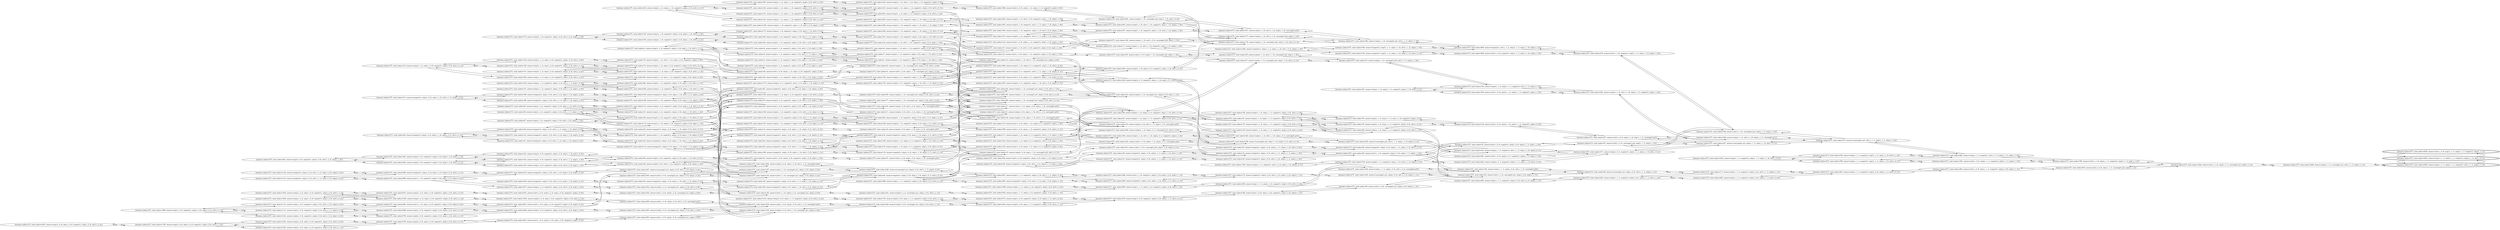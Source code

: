 digraph {
rankdir="LR"
s2502[label="(instance index=275, state index=2502, atoms={at(p3,c_0_0), at(p1,c_0_0), empty(t1), at(p2,c_0_0), at(t1,c_2_2)})"]
s1689[label="(instance index=275, state index=1689, atoms={at(p1,c_0_0), empty(t1), at(p2,c_0_0), at(p3,c_0_2), at(t1,c_2_1)})"]
s1783[label="(instance index=275, state index=1783, atoms={at(p3,c_0_0), at(p1,c_0_0), empty(t1), at(p2,c_0_0), at(t1,c_1_2)})"]
s1201[label="(instance index=275, state index=1201, atoms={at(p3,c_0_0), at(p1,c_0_0), empty(t1), at(p2,c_0_0), at(t1,c_0_2)})"]
s1444[label="(instance index=275, state index=1444, atoms={at(p3,c_2_2), at(p1,c_0_0), empty(t1), at(p2,c_0_0), at(t1,c_0_2)})"]
s1445[label="(instance index=275, state index=1445, atoms={at(p3,c_2_2), at(p1,c_0_0), empty(t1), at(p2,c_0_0), at(t1,c_1_1)})"]
s442[label="(instance index=275, state index=442, atoms={at(p3,c_0_0), empty(t1), at(p2,c_0_0), at(t1,c_2_2), at(p1,c_1_0)})"]
s1112[label="(instance index=275, state index=1112, atoms={at(p1,c_0_0), empty(t1), at(p2,c_0_0), at(t1,c_2_0), at(p3,c_0_2)})"]
s1202[label="(instance index=275, state index=1202, atoms={at(p3,c_0_0), at(p1,c_0_0), empty(t1), at(p2,c_0_0), at(t1,c_1_1)})"]
s1124[label="(instance index=275, state index=1124, atoms={empty(t1), at(p2,c_0_0), at(t1,c_2_2), at(p1,c_2_0), at(p3,c_0_2)})"]
s1222[label="(instance index=275, state index=1222, atoms={at(p3,c_0_0), empty(t1), at(p2,c_0_0), at(t1,c_2_2), at(p1,c_2_0)})"]
s1123[label="(instance index=275, state index=1123, atoms={empty(t1), at(p2,c_0_0), at(t1,c_1_1), at(p1,c_2_0), at(p3,c_0_2)})"]
s1111[label="(instance index=275, state index=1111, atoms={at(p1,c_0_0), empty(t1), at(p2,c_0_0), at(t1,c_1_1), at(p3,c_0_2)})"]
s913[label="(instance index=275, state index=913, atoms={at(p3,c_2_2), at(p1,c_0_0), empty(t1), at(p2,c_0_0), at(t1,c_0_1)})"]
s690[label="(instance index=275, state index=690, atoms={empty(t1), at(p2,c_0_0), at(p1,c_2_0), at(p3,c_0_2), at(t1,c_2_1)})"]
s745[label="(instance index=275, state index=745, atoms={at(p3,c_0_0), at(p1,c_0_0), empty(t1), at(p2,c_0_0), at(t1,c_0_1)})"]
s759[label="(instance index=275, state index=759, atoms={at(p3,c_0_0), empty(t1), at(p2,c_0_0), at(p1,c_2_0), at(t1,c_2_1)})"]
s1563[label="(instance index=275, state index=1563, atoms={at(p3,c_2_2), at(p1,c_0_0), empty(t1), at(p2,c_0_0), at(t1,c_1_2)})"]
s311[label="(instance index=275, state index=311, atoms={empty(t1), at(p2,c_0_0), at(p1,c_1_0), at(t1,c_1_2), at(p3,c_2_0)})"]
s262[label="(instance index=275, state index=262, atoms={at(p3,c_0_0), empty(t1), at(p2,c_0_0), at(p1,c_1_0), at(t1,c_2_1)})"]
s680[label="(instance index=275, state index=680, atoms={at(p1,c_0_0), empty(t1), at(p2,c_0_0), at(p3,c_0_2), at(t1,c_0_1)})"]
s681[label="(instance index=275, state index=681, atoms={at(t1,c_1_0), at(p1,c_0_0), empty(t1), at(p2,c_0_0), at(p3,c_0_2)})"]
s261[label="(instance index=275, state index=261, atoms={at(p3,c_0_0), empty(t1), at(p2,c_0_0), at(p1,c_1_0), at(t1,c_1_2)})"]
s689[label="(instance index=275, state index=689, atoms={at(t1,c_1_0), empty(t1), at(p2,c_0_0), at(p1,c_2_0), at(p3,c_0_2)})"]
s215[label="(instance index=275, state index=215, atoms={at(p3,c_1_2), at(p1,c_0_0), empty(t1), at(p2,c_0_0), at(t1,c_2_1)})"]
s89[label="(instance index=275, state index=89, atoms={empty(t1), at(p2,c_0_0), at(p1,c_1_0), at(p3,c_0_2), at(t1,c_2_1)})"]
s188[label="(instance index=275, state index=188, atoms={empty(t1), at(p2,c_0_0), at(t1,c_2_2), at(p1,c_1_0), at(p3,c_2_0)})"]
s66[label="(instance index=275, state index=66, atoms={at(p3,c_2_2), empty(t1), at(p2,c_0_0), at(t1,c_1_1), at(p1,c_1_0)})"]
s129[label="(instance index=275, state index=129, atoms={at(p3,c_1_2), at(p1,c_0_0), empty(t1), at(p2,c_0_0), at(t1,c_2_0)})"]
s557[label="(instance index=275, state index=557, atoms={at(p3,c_2_2), empty(t1), at(p2,c_0_0), at(t1,c_2_0), at(p1,c_2_0)})"]
s151[label="(instance index=275, state index=151, atoms={at(p3,c_1_2), empty(t1), at(p2,c_0_0), at(t1,c_2_2), at(p1,c_2_0)})"]
s178[label="(instance index=275, state index=178, atoms={at(p3,c_1_0), empty(t1), at(p2,c_0_0), at(t1,c_2_2), at(p1,c_1_0)})"]
s128[label="(instance index=275, state index=128, atoms={at(p3,c_1_2), at(p1,c_0_0), empty(t1), at(p2,c_0_0), at(t1,c_1_1)})"]
s150[label="(instance index=275, state index=150, atoms={at(p3,c_1_2), empty(t1), at(p2,c_0_0), at(t1,c_1_1), at(p1,c_2_0)})"]
s47[label="(instance index=275, state index=47, atoms={empty(t1), at(p2,c_0_0), at(t1,c_2_2), at(p1,c_1_0), at(p3,c_0_2)})"]
s46[label="(instance index=275, state index=46, atoms={empty(t1), at(p2,c_0_0), at(t1,c_1_1), at(p1,c_1_0), at(p3,c_0_2)})"]
s552[label="(instance index=275, state index=552, atoms={at(t1,c_0_0), at(p3,c_2_2), at(p1,c_0_0), empty(t1), at(p2,c_0_0)})"]
s1003[label="(instance index=275, state index=1003, atoms={at(p3,c_2_2), at(p1,c_0_0), empty(t1), at(p2,c_0_0), at(t1,c_2_2)})"]
s358[label="(instance index=275, state index=358, atoms={at(p3,c_1_2), at(p1,c_0_0), empty(t1), at(p2,c_0_0), at(t1,c_2_2)})"]
s65[label="(instance index=275, state index=65, atoms={at(p3,c_2_2), empty(t1), at(p2,c_0_0), at(p1,c_1_0), at(t1,c_0_2)})"]
s405[label="(instance index=275, state index=405, atoms={at(t1,c_0_0), at(p1,c_0_0), empty(t1), at(p2,c_0_0), at(p3,c_0_2)})"]
s410[label="(instance index=275, state index=410, atoms={empty(t1), at(p2,c_0_0), at(t1,c_2_0), at(p1,c_2_0), at(p3,c_0_2)})"]
s67[label="(instance index=275, state index=67, atoms={at(p3,c_2_2), empty(t1), at(p2,c_0_0), at(t1,c_2_0), at(p1,c_1_0)})"]
s127[label="(instance index=275, state index=127, atoms={at(p3,c_1_2), at(p1,c_0_0), empty(t1), at(p2,c_0_0), at(t1,c_0_2)})"]
s152[label="(instance index=275, state index=152, atoms={empty(t1), at(p2,c_0_0), at(t1,c_2_0), at(p1,c_1_0), at(p3,c_0_2)})"]
s160[label="(instance index=275, state index=160, atoms={empty(t1), at(p2,c_0_0), at(t1,c_2_2), at(p1,c_1_0), at(p3,c_0_1)})"]
s161[label="(instance index=275, state index=161, atoms={at(p3,c_0_0), empty(t1), at(p2,c_0_0), at(p1,c_1_0), at(t1,c_0_2)})"]
s162[label="(instance index=275, state index=162, atoms={at(p3,c_0_0), empty(t1), at(p2,c_0_0), at(t1,c_1_1), at(p1,c_1_0)})"]
s163[label="(instance index=275, state index=163, atoms={at(p3,c_0_0), empty(t1), at(p2,c_0_0), at(t1,c_2_0), at(p1,c_1_0)})"]
s186[label="(instance index=275, state index=186, atoms={empty(t1), at(p2,c_0_0), at(t1,c_1_1), at(p1,c_1_0), at(p3,c_2_0)})"]
s443[label="(instance index=275, state index=443, atoms={at(t1,c_0_0), at(p3,c_0_0), at(p1,c_0_0), empty(t1), at(p2,c_0_0)})"]
s448[label="(instance index=275, state index=448, atoms={at(p3,c_0_0), empty(t1), at(p2,c_0_0), at(t1,c_2_0), at(p1,c_2_0)})"]
s36[label="(instance index=275, state index=36, atoms={at(p3,c_2_2), empty(t1), at(p2,c_0_0), at(p1,c_1_0), at(t1,c_2_1)})"]
s245[label="(instance index=275, state index=245, atoms={at(t1,c_0_0), carrying(t1,p1), at(p2,c_0_0), at(p3,c_0_2)})"]
s113[label="(instance index=275, state index=113, atoms={at(p3,c_2_2), empty(t1), at(p2,c_0_0), at(p1,c_1_0), at(t1,c_0_1)})"]
s24[label="(instance index=275, state index=24, atoms={empty(t1), at(p2,c_0_0), at(p1,c_1_0), at(p3,c_0_2), at(t1,c_0_1)})"]
s233[label="(instance index=275, state index=233, atoms={at(p3,c_1_2), at(p1,c_1_2), empty(t1), at(p2,c_0_0), at(t1,c_2_1)})"]
s35[label="(instance index=275, state index=35, atoms={at(p3,c_2_2), empty(t1), at(p2,c_0_0), at(p1,c_1_0), at(t1,c_1_2)})"]
s265[label="(instance index=275, state index=265, atoms={at(p3,c_0_0), carrying(t1,p1), at(p2,c_0_0), at(t1,c_2_0)})"]
s322[label="(instance index=275, state index=322, atoms={at(p3,c_2_2), carrying(t1,p1), at(p2,c_0_0), at(t1,c_2_0)})"]
s263[label="(instance index=275, state index=263, atoms={at(t1,c_0_0), at(p3,c_0_0), carrying(t1,p1), at(p2,c_0_0)})"]
s320[label="(instance index=275, state index=320, atoms={at(t1,c_0_0), at(p3,c_2_2), carrying(t1,p1), at(p2,c_0_0)})"]
s2[label="(instance index=275, state index=2, atoms={at(p3,c_1_2), empty(t1), at(p2,c_0_0), at(p1,c_1_0), at(t1,c_2_1)})"]
s73[label="(instance index=275, state index=73, atoms={at(p3,c_1_2), at(p1,c_0_0), empty(t1), at(p2,c_0_0), at(t1,c_0_1)})"]
s74[label="(instance index=275, state index=74, atoms={at(p3,c_1_2), at(t1,c_1_0), at(p1,c_0_0), empty(t1), at(p2,c_0_0)})"]
s85[label="(instance index=275, state index=85, atoms={at(p3,c_1_2), at(t1,c_1_0), empty(t1), at(p2,c_0_0), at(p1,c_2_0)})"]
s86[label="(instance index=275, state index=86, atoms={at(p3,c_1_2), empty(t1), at(p2,c_0_0), at(p1,c_2_0), at(t1,c_2_1)})"]
s112[label="(instance index=275, state index=112, atoms={empty(t1), at(p2,c_0_0), at(p1,c_1_0), at(t1,c_1_2), at(p3,c_2_1)})"]
s87[label="(instance index=275, state index=87, atoms={at(t1,c_1_0), empty(t1), at(p2,c_0_0), at(p1,c_1_0), at(p3,c_0_2)})"]
s114[label="(instance index=275, state index=114, atoms={at(t1,c_1_0), at(p3,c_2_2), empty(t1), at(p2,c_0_0), at(p1,c_1_0)})"]
s25[label="(instance index=275, state index=25, atoms={empty(t1), at(p2,c_0_0), at(p1,c_1_0), at(t1,c_1_2), at(p3,c_0_2)})"]
s92[label="(instance index=275, state index=92, atoms={empty(t1), at(p2,c_0_0), at(p1,c_1_0), at(t1,c_1_2), at(p3,c_0_1)})"]
s94[label="(instance index=275, state index=94, atoms={at(p3,c_0_0), empty(t1), at(p2,c_0_0), at(p1,c_1_0), at(t1,c_0_1)})"]
s608[label="(instance index=275, state index=608, atoms={at(p1,c_0_0), at(p2,c_0_0), at(t1,c_2_2), carrying(t1,p3)})"]
s95[label="(instance index=275, state index=95, atoms={at(p3,c_0_0), at(t1,c_1_0), empty(t1), at(p2,c_0_0), at(p1,c_1_0)})"]
s103[label="(instance index=275, state index=103, atoms={at(p3,c_1_0), empty(t1), at(p2,c_0_0), at(p1,c_1_0), at(t1,c_1_2)})"]
s104[label="(instance index=275, state index=104, atoms={at(p3,c_1_0), empty(t1), at(p2,c_0_0), at(p1,c_1_0), at(t1,c_2_1)})"]
s108[label="(instance index=275, state index=108, atoms={at(t1,c_1_0), empty(t1), at(p2,c_0_0), at(p1,c_1_0), at(p3,c_2_0)})"]
s109[label="(instance index=275, state index=109, atoms={empty(t1), at(p2,c_0_0), at(p1,c_1_0), at(t1,c_2_1), at(p3,c_2_0)})"]
s214[label="(instance index=275, state index=214, atoms={at(p3,c_1_2), at(p1,c_0_0), empty(t1), at(p2,c_0_0), at(t1,c_1_2)})"]
s247[label="(instance index=275, state index=247, atoms={carrying(t1,p1), at(p2,c_0_0), at(t1,c_2_0), at(p3,c_0_2)})"]
s244[label="(instance index=275, state index=244, atoms={at(p3,c_1_2), empty(t1), at(p2,c_0_0), at(p1,c_2_0), at(t1,c_1_2)})"]
s1325[label="(instance index=275, state index=1325, atoms={at(p3,c_1_0), empty(t1), at(p1,c_1_0), at(t1,c_0_2), at(p2,c_1_0)})"]
s141[label="(instance index=275, state index=141, atoms={at(p3,c_1_2), at(p1,c_1_2), empty(t1), at(p2,c_0_0), at(t1,c_0_2)})"]
s14[label="(instance index=275, state index=14, atoms={empty(t1), at(p2,c_0_0), at(p1,c_1_0), at(p3,c_0_2), at(t1,c_0_2)})"]
s359[label="(instance index=275, state index=359, atoms={at(p1,c_0_0), at(p2,c_0_0), at(t1,c_1_2), carrying(t1,p3)})"]
s19[label="(instance index=275, state index=19, atoms={at(p3,c_2_2), empty(t1), at(p2,c_0_0), at(t1,c_2_2), at(p1,c_1_0)})"]
s64[label="(instance index=275, state index=64, atoms={empty(t1), at(p2,c_0_0), at(t1,c_2_2), at(p1,c_1_0), at(p3,c_2_1)})"]
s4[label="(instance index=275, state index=4, atoms={at(p3,c_1_2), empty(t1), at(p2,c_0_0), at(t1,c_1_1), at(p1,c_1_0)})"]
s6[label="(instance index=275, state index=6, atoms={at(p3,c_1_2), empty(t1), at(p2,c_0_0), at(t1,c_2_0), at(p1,c_1_0)})"]
s3[label="(instance index=275, state index=3, atoms={at(p3,c_1_2), empty(t1), at(p2,c_0_0), at(p1,c_1_0), at(t1,c_0_2)})"]
s39[label="(instance index=275, state index=39, atoms={at(t1,c_0_0), at(p3,c_1_2), at(p1,c_0_0), empty(t1), at(p2,c_0_0)})"]
s44[label="(instance index=275, state index=44, atoms={at(p3,c_1_2), empty(t1), at(p2,c_0_0), at(t1,c_2_0), at(p1,c_2_0)})"]
s62[label="(instance index=275, state index=62, atoms={empty(t1), at(p2,c_0_0), at(t1,c_1_1), at(p1,c_1_0), at(p3,c_2_1)})"]
s63[label="(instance index=275, state index=63, atoms={empty(t1), at(p2,c_0_0), at(t1,c_2_0), at(p1,c_1_0), at(p3,c_2_1)})"]
s45[label="(instance index=275, state index=45, atoms={at(t1,c_0_0), empty(t1), at(p2,c_0_0), at(p1,c_1_0), at(p3,c_0_2)})"]
s142[label="(instance index=275, state index=142, atoms={at(p3,c_1_2), at(p1,c_1_2), empty(t1), at(p2,c_0_0), at(t1,c_1_1)})"]
s143[label="(instance index=275, state index=143, atoms={at(p3,c_1_2), at(p1,c_1_2), empty(t1), at(p2,c_0_0), at(t1,c_2_2)})"]
s145[label="(instance index=275, state index=145, atoms={at(p3,c_1_2), at(p1,c_2_2), empty(t1), at(p2,c_0_0), at(t1,c_2_2)})"]
s1173[label="(instance index=275, state index=1173, atoms={at(p2,c_0_1), empty(t1), at(t1,c_2_2), at(p1,c_1_0), at(p3,c_0_1)})"]
s146[label="(instance index=275, state index=146, atoms={at(p3,c_1_2), empty(t1), at(p2,c_0_0), at(t1,c_1_1), at(p1,c_2_1)})"]
s147[label="(instance index=275, state index=147, atoms={at(p3,c_1_2), empty(t1), at(p2,c_0_0), at(t1,c_2_0), at(p1,c_2_1)})"]
s404[label="(instance index=275, state index=404, atoms={at(p2,c_0_0), at(p1,c_2_0), at(t1,c_1_2), carrying(t1,p3)})"]
s148[label="(instance index=275, state index=148, atoms={at(p3,c_1_2), empty(t1), at(p2,c_0_0), at(t1,c_2_2), at(p1,c_2_1)})"]
s49[label="(instance index=275, state index=49, atoms={empty(t1), at(p2,c_0_0), at(p1,c_1_0), at(t1,c_0_2), at(p3,c_0_1)})"]
s50[label="(instance index=275, state index=50, atoms={empty(t1), at(p2,c_0_0), at(t1,c_1_1), at(p1,c_1_0), at(p3,c_0_1)})"]
s51[label="(instance index=275, state index=51, atoms={at(t1,c_0_0), at(p3,c_0_0), empty(t1), at(p2,c_0_0), at(p1,c_1_0)})"]
s58[label="(instance index=275, state index=58, atoms={at(p3,c_1_0), empty(t1), at(p2,c_0_0), at(t1,c_1_1), at(p1,c_1_0)})"]
s59[label="(instance index=275, state index=59, atoms={at(p3,c_1_0), empty(t1), at(p2,c_0_0), at(t1,c_2_0), at(p1,c_1_0)})"]
s61[label="(instance index=275, state index=61, atoms={empty(t1), at(p2,c_0_0), at(t1,c_2_0), at(p1,c_1_0), at(p3,c_2_0)})"]
s0[label="(instance index=275, state index=0, atoms={at(p3,c_1_2), empty(t1), at(p2,c_0_0), at(t1,c_2_2), at(p1,c_1_0)})"]
s387[label="(instance index=275, state index=387, atoms={at(p3,c_1_2), at(p1,c_1_2), empty(t1), at(p2,c_0_0), at(t1,c_2_0)})"]
s175[label="(instance index=275, state index=175, atoms={at(p3,c_1_0), empty(t1), at(p2,c_0_0), at(p1,c_1_0), at(t1,c_0_2)})"]
s190[label="(instance index=275, state index=190, atoms={empty(t1), at(p2,c_0_0), at(p1,c_1_0), at(t1,c_0_2), at(p3,c_2_1)})"]
s1212[label="(instance index=275, state index=1212, atoms={at(p3,c_0_0), at(p1,c_1_1), empty(t1), at(p2,c_0_0), at(t1,c_2_2)})"]
s164[label="(instance index=275, state index=164, atoms={at(p3,c_0_0), at(t1,c_1_0), carrying(t1,p1), at(p2,c_0_0)})"]
s153[label="(instance index=275, state index=153, atoms={at(t1,c_1_0), carrying(t1,p1), at(p2,c_0_0), at(p3,c_0_2)})"]
s187[label="(instance index=275, state index=187, atoms={at(t1,c_1_0), carrying(t1,p1), at(p2,c_0_0), at(p3,c_2_0)})"]
s193[label="(instance index=275, state index=193, atoms={at(t1,c_1_0), at(p3,c_2_2), carrying(t1,p1), at(p2,c_0_0)})"]
s246[label="(instance index=275, state index=246, atoms={carrying(t1,p1), at(p2,c_0_0), at(t1,c_1_1), at(p3,c_0_2)})"]
s239[label="(instance index=275, state index=239, atoms={at(p3,c_1_2), empty(t1), at(p2,c_0_0), at(p1,c_2_1), at(t1,c_0_1)})"]
s753[label="(instance index=275, state index=753, atoms={at(p3,c_0_0), at(p1,c_1_1), empty(t1), at(p2,c_0_0), at(t1,c_1_2)})"]
s32[label="(instance index=275, state index=32, atoms={at(p3,c_1_0), at(t1,c_1_0), empty(t1), at(p2,c_0_0), at(p1,c_1_0)})"]
s33[label="(instance index=275, state index=33, atoms={at(p2,c_0_0), at(t1,c_2_0), at(p1,c_1_0), carrying(t1,p3)})"]
s82[label="(instance index=275, state index=82, atoms={at(p3,c_1_2), at(p1,c_1_2), empty(t1), at(p2,c_0_0), at(t1,c_1_2)})"]
s1[label="(instance index=275, state index=1, atoms={at(p3,c_1_2), empty(t1), at(p2,c_0_0), at(p1,c_1_0), at(t1,c_1_2)})"]
s34[label="(instance index=275, state index=34, atoms={empty(t1), at(p2,c_0_0), at(p1,c_1_0), at(p3,c_2_1), at(t1,c_2_1)})"]
s725[label="(instance index=275, state index=725, atoms={at(p2,c_0_1), empty(t1), at(p1,c_1_0), at(t1,c_1_2), at(p3,c_0_1)})"]
s726[label="(instance index=275, state index=726, atoms={at(p2,c_0_1), empty(t1), at(p1,c_1_0), at(t1,c_2_1), at(p3,c_0_1)})"]
s26[label="(instance index=275, state index=26, atoms={empty(t1), at(p2,c_0_0), at(p1,c_1_0), at(p3,c_0_1), at(t1,c_0_1)})"]
s23[label="(instance index=275, state index=23, atoms={at(p3,c_1_2), carrying(t1,p1), at(p2,c_0_0), at(t1,c_2_0)})"]
s8[label="(instance index=275, state index=8, atoms={at(p3,c_1_2), at(t1,c_1_0), empty(t1), at(p2,c_0_0), at(p1,c_1_0)})"]
s7[label="(instance index=275, state index=7, atoms={at(p3,c_1_2), empty(t1), at(p2,c_0_0), at(p1,c_1_0), at(t1,c_0_1)})"]
s264[label="(instance index=275, state index=264, atoms={at(p3,c_0_0), carrying(t1,p1), at(p2,c_0_0), at(t1,c_1_1)})"]
s196[label="(instance index=275, state index=196, atoms={at(p3,c_1_2), at(p2,c_0_1), empty(t1), at(p1,c_1_0), at(t1,c_2_1)})"]
s206[label="(instance index=275, state index=206, atoms={at(p3,c_1_2), empty(t1), at(p1,c_1_0), at(p2,c_1_0), at(t1,c_0_1)})"]
s21[label="(instance index=275, state index=21, atoms={at(t1,c_0_0), at(p3,c_1_2), carrying(t1,p1), at(p2,c_0_0)})"]
s76[label="(instance index=275, state index=76, atoms={at(p3,c_1_2), at(p1,c_0_1), empty(t1), at(p2,c_0_0), at(t1,c_0_1)})"]
s77[label="(instance index=275, state index=77, atoms={at(p3,c_1_2), carrying(t1,p1), at(p2,c_0_0), at(t1,c_0_2)})"]
s83[label="(instance index=275, state index=83, atoms={at(p3,c_1_2), carrying(t1,p1), at(p2,c_0_0), at(t1,c_2_2)})"]
s84[label="(instance index=275, state index=84, atoms={at(p3,c_1_2), empty(t1), at(p2,c_0_0), at(t1,c_2_1), at(p1,c_2_1)})"]
s9[label="(instance index=275, state index=9, atoms={at(p2,c_0_0), at(p1,c_1_0), at(t1,c_0_2), carrying(t1,p3)})"]
s27[label="(instance index=275, state index=27, atoms={at(t1,c_0_0), at(p2,c_0_0), at(p1,c_1_0), carrying(t1,p3)})"]
s11[label="(instance index=275, state index=11, atoms={at(p2,c_0_0), at(t1,c_2_2), at(p1,c_1_0), carrying(t1,p3)})"]
s231[label="(instance index=275, state index=231, atoms={at(p3,c_1_2), at(p1,c_1_2), empty(t1), at(p2,c_0_0), at(t1,c_0_1)})"]
s232[label="(instance index=275, state index=232, atoms={at(p3,c_1_2), at(t1,c_1_0), at(p1,c_1_2), empty(t1), at(p2,c_0_0)})"]
s101[label="(instance index=275, state index=101, atoms={at(p3,c_1_0), empty(t1), at(p2,c_0_0), at(p1,c_1_0), at(t1,c_0_1)})"]
s835[label="(instance index=275, state index=835, atoms={at(p3,c_1_0), empty(t1), at(p1,c_1_0), at(p2,c_1_0), at(t1,c_0_1)})"]
s321[label="(instance index=275, state index=321, atoms={at(p3,c_2_2), carrying(t1,p1), at(p2,c_0_0), at(t1,c_1_1)})"]
s836[label="(instance index=275, state index=836, atoms={at(p3,c_1_0), empty(t1), at(p1,c_1_0), at(t1,c_1_2), at(p2,c_1_0)})"]
s110[label="(instance index=275, state index=110, atoms={empty(t1), at(p2,c_0_0), at(p1,c_1_0), at(p3,c_2_1), at(t1,c_0_1)})"]
s686[label="(instance index=275, state index=686, atoms={at(p1,c_1_1), empty(t1), at(p2,c_0_0), at(p3,c_0_2), at(t1,c_2_1)})"]
s40[label="(instance index=275, state index=40, atoms={at(p3,c_1_2), carrying(t1,p1), at(p2,c_0_0), at(t1,c_0_1)})"]
s494[label="(instance index=275, state index=494, atoms={empty(t1), at(p2,c_0_0), at(t1,c_2_2), at(p1,c_2_0), at(p3,c_1_1)})"]
s473[label="(instance index=275, state index=473, atoms={at(p1,c_0_0), empty(t1), at(p2,c_0_0), at(p3,c_1_1), at(t1,c_0_2)})"]
s445[label="(instance index=275, state index=445, atoms={at(p3,c_0_0), at(p1,c_1_1), empty(t1), at(p2,c_0_0), at(t1,c_1_1)})"]
s323[label="(instance index=275, state index=323, atoms={at(p3,c_1_2), at(p2,c_0_1), empty(t1), at(t1,c_2_0), at(p1,c_1_0)})"]
s48[label="(instance index=275, state index=48, atoms={at(t1,c_0_0), empty(t1), at(p2,c_0_0), at(p1,c_1_0), at(p3,c_0_1)})"]
s429[label="(instance index=275, state index=429, atoms={at(t1,c_0_0), at(p2,c_0_1), empty(t1), at(p1,c_1_0), at(p3,c_0_1)})"]
s57[label="(instance index=275, state index=57, atoms={at(p3,c_1_0), at(t1,c_0_0), empty(t1), at(p2,c_0_0), at(p1,c_1_0)})"]
s56[label="(instance index=275, state index=56, atoms={empty(t1), at(p2,c_0_0), at(t1,c_2_2), at(p3,c_1_1), at(p1,c_1_0)})"]
s18[label="(instance index=275, state index=18, atoms={at(p2,c_0_0), at(p1,c_1_0), at(t1,c_2_1), carrying(t1,p3)})"]
s132[label="(instance index=275, state index=132, atoms={at(t1,c_0_0), at(p3,c_1_2), at(p1,c_0_1), empty(t1), at(p2,c_0_0)})"]
s386[label="(instance index=275, state index=386, atoms={at(t1,c_0_0), at(p3,c_1_2), at(p1,c_1_2), empty(t1), at(p2,c_0_0)})"]
s5[label="(instance index=275, state index=5, atoms={at(p2,c_0_0), at(p1,c_1_0), at(t1,c_1_2), carrying(t1,p3)})"]
s15[label="(instance index=275, state index=15, atoms={at(p2,c_0_0), at(p1,c_1_0), carrying(t1,p3), at(t1,c_0_1)})"]
s43[label="(instance index=275, state index=43, atoms={at(p3,c_1_2), carrying(t1,p1), at(p2,c_0_0), at(t1,c_2_1)})"]
s123[label="(instance index=275, state index=123, atoms={at(p3,c_1_2), empty(t1), at(t1,c_1_1), at(p1,c_1_0), at(p2,c_1_0)})"]
s503[label="(instance index=275, state index=503, atoms={at(p3,c_1_0), empty(t1), at(t1,c_1_1), at(p1,c_1_0), at(p2,c_1_0)})"]
s122[label="(instance index=275, state index=122, atoms={at(t1,c_0_0), at(p3,c_1_2), empty(t1), at(p1,c_1_0), at(p2,c_1_0)})"]
s117[label="(instance index=275, state index=117, atoms={at(p3,c_1_2), at(p2,c_0_1), empty(t1), at(t1,c_1_1), at(p1,c_1_0)})"]
s496[label="(instance index=275, state index=496, atoms={at(p3,c_1_0), at(p2,c_0_1), empty(t1), at(p1,c_1_0), at(t1,c_0_2)})"]
s115[label="(instance index=275, state index=115, atoms={at(t1,c_0_0), at(p3,c_1_2), at(p2,c_0_1), empty(t1), at(p1,c_1_0)})"]
s345[label="(instance index=275, state index=345, atoms={at(p3,c_1_2), empty(t1), at(p1,c_1_0), at(t1,c_0_2), at(p2,c_1_0)})"]
s1064[label="(instance index=275, state index=1064, atoms={at(p1,c_1_1), at(p3,c_2_2), empty(t1), at(p2,c_0_0), at(t1,c_0_2)})"]
s12[label="(instance index=275, state index=12, atoms={at(t1,c_0_0), at(p3,c_1_2), empty(t1), at(p2,c_0_0), at(p1,c_1_0)})"]
s431[label="(instance index=275, state index=431, atoms={at(p2,c_0_1), empty(t1), at(t1,c_1_1), at(p1,c_1_0), at(p3,c_0_1)})"]
s430[label="(instance index=275, state index=430, atoms={at(p2,c_0_1), empty(t1), at(p1,c_1_0), at(t1,c_0_2), at(p3,c_0_1)})"]
s17[label="(instance index=275, state index=17, atoms={at(t1,c_1_0), at(p2,c_0_0), at(p1,c_1_0), carrying(t1,p3)})"]
s398[label="(instance index=275, state index=398, atoms={at(t1,c_0_0), at(p3,c_1_2), empty(t1), at(p2,c_0_0), at(p1,c_2_1)})"]
s502[label="(instance index=275, state index=502, atoms={at(p3,c_1_0), at(t1,c_0_0), empty(t1), at(p1,c_1_0), at(p2,c_1_0)})"]
s42[label="(instance index=275, state index=42, atoms={at(p3,c_1_2), carrying(t1,p1), at(p2,c_0_0), at(t1,c_1_2)})"]
s554[label="(instance index=275, state index=554, atoms={at(p1,c_1_1), at(p3,c_2_2), empty(t1), at(p2,c_0_0), at(t1,c_1_1)})"]
s13[label="(instance index=275, state index=13, atoms={at(p3,c_1_2), at(t1,c_1_0), carrying(t1,p1), at(p2,c_0_0)})"]
s407[label="(instance index=275, state index=407, atoms={at(p1,c_1_1), empty(t1), at(p2,c_0_0), at(t1,c_1_1), at(p3,c_0_2)})"]
s289[label="(instance index=275, state index=289, atoms={empty(t1), at(p2,c_0_0), at(p1,c_2_0), at(p3,c_1_1), at(t1,c_2_1)})"]
s288[label="(instance index=275, state index=288, atoms={at(t1,c_1_0), empty(t1), at(p2,c_0_0), at(p1,c_2_0), at(p3,c_1_1)})"]
s31[label="(instance index=275, state index=31, atoms={empty(t1), at(p2,c_0_0), at(p3,c_1_1), at(p1,c_1_0), at(t1,c_2_1)})"]
s256[label="(instance index=275, state index=256, atoms={at(p2,c_0_1), empty(t1), at(p1,c_1_0), at(p3,c_0_1), at(t1,c_0_1)})"]
s222[label="(instance index=275, state index=222, atoms={at(t1,c_0_0), at(p3,c_1_2), at(p1,c_0_1), carrying(t1,p2)})"]
s194[label="(instance index=275, state index=194, atoms={at(p3,c_1_2), at(t1,c_1_0), at(p2,c_0_1), empty(t1), at(p1,c_1_0)})"]
s293[label="(instance index=275, state index=293, atoms={at(p3,c_1_0), at(t1,c_1_0), empty(t1), at(p1,c_1_0), at(p2,c_1_0)})"]
s290[label="(instance index=275, state index=290, atoms={at(p3,c_1_0), at(p2,c_0_1), empty(t1), at(p1,c_1_0), at(t1,c_0_1)})"]
s30[label="(instance index=275, state index=30, atoms={empty(t1), at(p2,c_0_0), at(p3,c_1_1), at(p1,c_1_0), at(t1,c_1_2)})"]
s276[label="(instance index=275, state index=276, atoms={at(p1,c_0_0), empty(t1), at(p2,c_0_0), at(p3,c_1_1), at(t1,c_0_1)})"]
s22[label="(instance index=275, state index=22, atoms={at(p3,c_1_2), carrying(t1,p1), at(p2,c_0_0), at(t1,c_1_1)})"]
s71[label="(instance index=275, state index=71, atoms={at(p3,c_1_2), at(t1,c_1_0), empty(t1), at(p1,c_1_0), at(p2,c_1_0)})"]
s20[label="(instance index=275, state index=20, atoms={at(t1,c_0_0), at(p3,c_1_2), carrying(t1,p2), at(p1,c_1_0)})"]
s81[label="(instance index=275, state index=81, atoms={at(p3,c_1_2), at(p1,c_1_1), empty(t1), at(p2,c_0_0), at(t1,c_2_1)})"]
s102[label="(instance index=275, state index=102, atoms={at(p3,c_1_0), at(t1,c_0_0), carrying(t1,p2), at(p1,c_1_0)})"]
s68[label="(instance index=275, state index=68, atoms={at(p3,c_1_2), at(p2,c_0_1), empty(t1), at(p1,c_1_0), at(t1,c_0_1)})"]
s291[label="(instance index=275, state index=291, atoms={at(p3,c_1_0), carrying(t1,p2), at(p1,c_1_0), at(t1,c_0_2)})"]
s560[label="(instance index=275, state index=560, atoms={at(p3,c_1_2), at(p2,c_0_1), carrying(t1,p1), at(t1,c_2_0)})"]
s207[label="(instance index=275, state index=207, atoms={at(p3,c_1_2), empty(t1), at(p1,c_1_0), at(t1,c_1_2), at(p2,c_1_0)})"]
s10[label="(instance index=275, state index=10, atoms={at(p2,c_0_0), at(t1,c_1_1), at(p1,c_1_0), carrying(t1,p3)})"]
s91[label="(instance index=275, state index=91, atoms={at(t1,c_0_0), carrying(t1,p2), at(p1,c_1_0), at(p3,c_0_1)})"]
s649[label="(instance index=275, state index=649, atoms={at(p1,c_1_1), at(p3,c_2_2), empty(t1), at(p2,c_0_0), at(t1,c_1_2)})"]
s139[label="(instance index=275, state index=139, atoms={at(p3,c_1_2), at(p1,c_1_1), empty(t1), at(p2,c_0_0), at(t1,c_2_2)})"]
s174[label="(instance index=275, state index=174, atoms={empty(t1), at(p2,c_0_0), at(t1,c_2_0), at(p1,c_2_0), at(p3,c_1_1)})"]
s177[label="(instance index=275, state index=177, atoms={at(p3,c_1_0), at(t1,c_1_0), carrying(t1,p2), at(p1,c_1_0)})"]
s176[label="(instance index=275, state index=176, atoms={at(p3,c_1_0), carrying(t1,p2), at(p1,c_1_0), at(t1,c_0_1)})"]
s347[label="(instance index=275, state index=347, atoms={at(p1,c_1_0), at(t1,c_1_2), at(p2,c_1_0), carrying(t1,p3)})"]
s53[label="(instance index=275, state index=53, atoms={empty(t1), at(p2,c_0_0), at(p3,c_1_1), at(p1,c_1_0), at(t1,c_0_2)})"]
s16[label="(instance index=275, state index=16, atoms={empty(t1), at(p2,c_0_0), at(t1,c_1_1), at(p3,c_1_1), at(p1,c_1_0)})"]
s169[label="(instance index=275, state index=169, atoms={at(t1,c_0_0), at(p1,c_0_0), empty(t1), at(p2,c_0_0), at(p3,c_1_1)})"]
s54[label="(instance index=275, state index=54, atoms={empty(t1), at(p2,c_0_0), at(t1,c_2_0), at(p3,c_1_1), at(p1,c_1_0)})"]
s385[label="(instance index=275, state index=385, atoms={at(p1,c_1_1), at(p3,c_2_2), empty(t1), at(p2,c_0_0), at(t1,c_2_2)})"]
s324[label="(instance index=275, state index=324, atoms={at(p3,c_1_2), at(t1,c_1_0), at(p2,c_0_1), carrying(t1,p1)})"]
s37[label="(instance index=275, state index=37, atoms={at(p3,c_1_2), carrying(t1,p2), at(p1,c_1_0), at(t1,c_0_1)})"]
s41[label="(instance index=275, state index=41, atoms={at(p3,c_1_2), at(p1,c_1_1), empty(t1), at(p2,c_0_0), at(t1,c_1_1)})"]
s38[label="(instance index=275, state index=38, atoms={at(p3,c_1_2), at(t1,c_1_0), carrying(t1,p2), at(p1,c_1_0)})"]
s137[label="(instance index=275, state index=137, atoms={at(p3,c_1_2), at(p1,c_1_1), empty(t1), at(p2,c_0_0), at(t1,c_0_2)})"]
s138[label="(instance index=275, state index=138, atoms={at(p3,c_1_2), at(p1,c_1_1), empty(t1), at(p2,c_0_0), at(t1,c_2_0)})"]
s158[label="(instance index=275, state index=158, atoms={carrying(t1,p2), at(p1,c_1_0), at(p3,c_0_1), at(t1,c_0_1)})"]
s1269[label="(instance index=275, state index=1269, atoms={empty(t1), at(p3,c_1_1), at(p1,c_1_0), at(t1,c_0_2), at(p2,c_1_0)})"]
s1185[label="(instance index=275, state index=1185, atoms={at(p2,c_1_1), empty(t1), at(t1,c_2_2), at(p1,c_1_0), at(p3,c_0_1)})"]
s793[label="(instance index=275, state index=793, atoms={empty(t1), at(p3,c_1_1), at(p1,c_1_0), at(p2,c_1_0), at(t1,c_0_1)})"]
s230[label="(instance index=275, state index=230, atoms={at(p1,c_1_1), at(p2,c_0_0), at(t1,c_2_2), carrying(t1,p3)})"]
s258[label="(instance index=275, state index=258, atoms={carrying(t1,p2), at(t1,c_1_1), at(p1,c_1_0), at(p3,c_0_1)})"]
s70[label="(instance index=275, state index=70, atoms={at(p3,c_1_2), carrying(t1,p2), at(t1,c_1_1), at(p1,c_1_0)})"]
s79[label="(instance index=275, state index=79, atoms={at(p3,c_1_2), at(p1,c_1_1), at(t1,c_1_0), empty(t1), at(p2,c_0_0)})"]
s100[label="(instance index=275, state index=100, atoms={carrying(t1,p1), at(p2,c_0_0), at(t1,c_2_0), at(p3,c_1_1)})"]
s292[label="(instance index=275, state index=292, atoms={at(p3,c_1_0), carrying(t1,p2), at(t1,c_1_1), at(p1,c_1_0)})"]
s80[label="(instance index=275, state index=80, atoms={at(p3,c_1_2), at(p1,c_1_1), empty(t1), at(p2,c_0_0), at(t1,c_1_2)})"]
s201[label="(instance index=275, state index=201, atoms={at(p3,c_1_2), at(p2,c_1_1), empty(t1), at(p1,c_1_0), at(t1,c_0_1)})"]
s78[label="(instance index=275, state index=78, atoms={at(p3,c_1_2), at(p1,c_1_1), empty(t1), at(p2,c_0_0), at(t1,c_0_1)})"]
s28[label="(instance index=275, state index=28, atoms={empty(t1), at(p2,c_0_0), at(p3,c_1_1), at(p1,c_1_0), at(t1,c_0_1)})"]
s29[label="(instance index=275, state index=29, atoms={at(t1,c_1_0), empty(t1), at(p2,c_0_0), at(p3,c_1_1), at(p1,c_1_0)})"]
s794[label="(instance index=275, state index=794, atoms={empty(t1), at(p3,c_1_1), at(p1,c_1_0), at(t1,c_1_2), at(p2,c_1_0)})"]
s98[label="(instance index=275, state index=98, atoms={at(t1,c_0_0), carrying(t1,p1), at(p2,c_0_0), at(p3,c_1_1)})"]
s734[label="(instance index=275, state index=734, atoms={at(p2,c_1_1), empty(t1), at(p1,c_1_0), at(t1,c_1_2), at(p3,c_0_1)})"]
s120[label="(instance index=275, state index=120, atoms={at(p3,c_1_2), at(p2,c_1_1), empty(t1), at(t1,c_1_1), at(p1,c_1_0)})"]
s435[label="(instance index=275, state index=435, atoms={at(p2,c_1_1), empty(t1), at(t1,c_1_1), at(p1,c_1_0), at(p3,c_0_1)})"]
s140[label="(instance index=275, state index=140, atoms={at(p1,c_1_1), at(p2,c_0_0), at(t1,c_1_2), carrying(t1,p3)})"]
s336[label="(instance index=275, state index=336, atoms={at(t1,c_0_0), at(p3,c_1_2), at(p2,c_1_1), empty(t1), at(p1,c_1_0)})"]
s136[label="(instance index=275, state index=136, atoms={at(t1,c_0_0), at(p3,c_1_2), at(p1,c_1_1), empty(t1), at(p2,c_0_0)})"]
s52[label="(instance index=275, state index=52, atoms={at(t1,c_0_0), empty(t1), at(p2,c_0_0), at(p3,c_1_1), at(p1,c_1_0)})"]
s468[label="(instance index=275, state index=468, atoms={at(t1,c_0_0), empty(t1), at(p3,c_1_1), at(p1,c_1_0), at(p2,c_1_0)})"]
s55[label="(instance index=275, state index=55, atoms={at(t1,c_1_0), carrying(t1,p1), at(p2,c_0_0), at(p3,c_1_1)})"]
s469[label="(instance index=275, state index=469, atoms={empty(t1), at(t1,c_1_1), at(p3,c_1_1), at(p1,c_1_0), at(p2,c_1_0)})"]
s461[label="(instance index=275, state index=461, atoms={at(t1,c_0_0), at(p2,c_0_1), empty(t1), at(p3,c_1_1), at(p1,c_1_0)})"]
s485[label="(instance index=275, state index=485, atoms={at(p1,c_1_1), empty(t1), at(p2,c_0_0), at(t1,c_2_2), at(p3,c_1_1)})"]
s462[label="(instance index=275, state index=462, atoms={at(p2,c_0_1), empty(t1), at(p3,c_1_1), at(p1,c_1_0), at(t1,c_0_2)})"]
s274[label="(instance index=275, state index=274, atoms={at(t1,c_1_0), empty(t1), at(p3,c_1_1), at(p1,c_1_0), at(p2,c_1_0)})"]
s97[label="(instance index=275, state index=97, atoms={at(t1,c_0_0), carrying(t1,p2), at(p3,c_1_1), at(p1,c_1_0)})"]
s271[label="(instance index=275, state index=271, atoms={at(p2,c_0_1), empty(t1), at(p3,c_1_1), at(p1,c_1_0), at(t1,c_0_1)})"]
s202[label="(instance index=275, state index=202, atoms={at(p3,c_1_2), at(t1,c_1_0), at(p2,c_1_1), empty(t1), at(p1,c_1_0)})"]
s227[label="(instance index=275, state index=227, atoms={at(t1,c_0_0), at(p3,c_1_2), at(p1,c_1_1), carrying(t1,p2)})"]
s283[label="(instance index=275, state index=283, atoms={at(p1,c_1_1), empty(t1), at(p2,c_0_0), at(p3,c_1_1), at(t1,c_1_2)})"]
s99[label="(instance index=275, state index=99, atoms={carrying(t1,p1), at(p2,c_0_0), at(t1,c_1_1), at(p3,c_1_1)})"]
s171[label="(instance index=275, state index=171, atoms={at(p1,c_1_1), empty(t1), at(p2,c_0_0), at(t1,c_1_1), at(p3,c_1_1)})"]
s167[label="(instance index=275, state index=167, atoms={carrying(t1,p2), at(p3,c_1_1), at(p1,c_1_0), at(t1,c_0_1)})"]
s1262[label="(instance index=275, state index=1262, atoms={at(p2,c_1_1), empty(t1), at(p3,c_1_1), at(p1,c_1_0), at(t1,c_0_2)})"]
s339[label="(instance index=275, state index=339, atoms={at(p3,c_1_2), at(t1,c_1_0), at(p2,c_1_1), carrying(t1,p1)})"]
s483[label="(instance index=275, state index=483, atoms={at(p1,c_1_1), empty(t1), at(p2,c_0_0), at(p3,c_1_1), at(t1,c_0_2)})"]
s168[label="(instance index=275, state index=168, atoms={at(t1,c_1_0), carrying(t1,p2), at(p3,c_1_1), at(p1,c_1_0)})"]
s790[label="(instance index=275, state index=790, atoms={at(p2,c_1_1), empty(t1), at(p3,c_1_1), at(p1,c_1_0), at(t1,c_1_2)})"]
s273[label="(instance index=275, state index=273, atoms={carrying(t1,p2), at(t1,c_1_1), at(p3,c_1_1), at(p1,c_1_0)})"]
s281[label="(instance index=275, state index=281, atoms={at(p1,c_1_1), empty(t1), at(p2,c_0_0), at(p3,c_1_1), at(t1,c_0_1)})"]
s788[label="(instance index=275, state index=788, atoms={at(p2,c_1_1), empty(t1), at(p3,c_1_1), at(p1,c_1_0), at(t1,c_0_1)})"]
s466[label="(instance index=275, state index=466, atoms={at(p2,c_1_1), empty(t1), at(t1,c_1_1), at(p3,c_1_1), at(p1,c_1_0)})"]
s1261[label="(instance index=275, state index=1261, atoms={at(t1,c_0_0), at(p2,c_1_1), empty(t1), at(p3,c_1_1), at(p1,c_1_0)})"]
s482[label="(instance index=275, state index=482, atoms={at(t1,c_0_0), at(p1,c_1_1), empty(t1), at(p2,c_0_0), at(p3,c_1_1)})"]
s789[label="(instance index=275, state index=789, atoms={at(t1,c_1_0), at(p2,c_1_1), empty(t1), at(p3,c_1_1), at(p1,c_1_0)})"]
s814[label="(instance index=275, state index=814, atoms={at(t1,c_0_0), at(p1,c_1_1), carrying(t1,p2), at(p3,c_1_1)})"]
s1264[label="(instance index=275, state index=1264, atoms={at(t1,c_1_0), at(p2,c_1_1), carrying(t1,p1), at(p3,c_1_1)})"]
s1846[label="(instance index=275, state index=1846, atoms={at(p2,c_1_1), carrying(t1,p1), at(t1,c_1_1), at(p3,c_1_1)})"]
s2582[peripheries=2,label="(instance index=275, state index=2582, atoms={at(p1,c_1_1), at(p2,c_1_1), empty(t1), at(t1,c_1_1), at(p3,c_1_1)})"]
s3454[peripheries=2,label="(instance index=275, state index=3454, atoms={at(p1,c_1_1), at(p2,c_1_1), empty(t1), at(p3,c_1_1), at(t1,c_0_1)})"]
s4520[peripheries=2,label="(instance index=275, state index=4520, atoms={at(t1,c_0_0), at(p1,c_1_1), at(p2,c_1_1), empty(t1), at(p3,c_1_1)})"]
Dangling [ label = "", style = invis ]
{ rank = same; Dangling }
Dangling -> s0
{ rank = same; s0}
{ rank = same; s1689,s1783}
{ rank = same; s1201,s1444,s1445,s442,s1112,s1202,s1124,s1222,s1123,s1111}
{ rank = same; s913,s690,s745,s759,s1563,s311,s262,s680,s681,s261,s689,s215,s89}
{ rank = same; s188,s66,s129,s557,s151,s178,s128,s150,s47,s46,s552,s1003,s358,s65,s405,s410,s67,s127,s152,s160,s161,s162,s163,s186,s443,s448}
{ rank = same; s36,s245,s113,s24,s233,s35,s265,s322,s263,s320,s2,s73,s74,s85,s86,s112,s87,s114,s25,s92,s94,s608,s95,s103,s104,s108,s109,s214,s247,s244}
{ rank = same; s1325,s141,s14,s359,s19,s64,s4,s6,s3,s39,s44,s62,s63,s45,s142,s143,s145,s1173,s146,s147,s404,s148,s49,s50,s51,s58,s59,s61,s0,s387,s175,s190,s1212,s164,s153,s187,s193}
{ rank = same; s246,s239,s753,s32,s33,s82,s1,s34,s725,s726,s26,s23,s8,s7,s264,s196,s206,s21,s76,s77,s83,s84,s9,s27,s11,s231,s232,s101,s835,s321,s836,s110,s686}
{ rank = same; s40,s494,s473,s445,s323,s48,s429,s57,s56,s18,s132,s386,s5,s15,s43,s123,s503,s122,s117,s496,s115,s345,s1064,s12,s431,s430,s17,s398,s502,s42,s554,s13,s407}
{ rank = same; s289,s288,s31,s256,s222,s194,s293,s290,s30,s276,s22,s71,s20,s81,s102,s68,s291,s560,s207,s10,s91,s649}
{ rank = same; s139,s174,s177,s176,s347,s53,s16,s169,s54,s385,s324,s37,s41,s38,s137,s138,s158,s1269,s1185}
{ rank = same; s793,s230,s258,s70,s79,s100,s292,s80,s201,s78,s28,s29,s794,s98,s734}
{ rank = same; s120,s435,s140,s336,s136,s52,s468,s55,s469,s461,s485,s462}
{ rank = same; s274,s97,s271,s202,s227,s283,s99}
{ rank = same; s171,s167,s1262,s339,s483,s168}
{ rank = same; s790,s273,s281,s788}
{ rank = same; s466,s1261,s482}
{ rank = same; s789,s814}
{ rank = same; s1264}
{ rank = same; s1846}
{ rank = same; s2582,s3454,s4520}
{
s2502->s1783
}
{
s1689->s1111
s1689->s1222
s1689->s1112
s1783->s2502
s1783->s1202
s1783->s1201
}
{
s1201->s1783
s1201->s745
s1444->s1563
s1444->s913
s1445->s1563
s1445->s913
s442->s262
s442->s261
s1112->s681
s1112->s1689
s1202->s1783
s1202->s745
s1124->s690
s1222->s759
s1222->s1689
s1123->s690
s1123->s689
s1111->s759
s1111->s1689
s1111->s681
s1111->s680
}
{
s913->s1445
s913->s1444
s913->s552
s690->s1123
s690->s1124
s690->s410
s745->s443
s745->s1202
s745->s1201
s759->s1111
s759->s1222
s759->s448
s1563->s1445
s1563->s1444
s1563->s1003
s311->s188
s311->s186
s262->s163
s262->s442
s262->s162
s680->s405
s680->s1111
s680->s448
s681->s1111
s681->s405
s681->s1112
s261->s442
s261->s161
s261->s162
s689->s1123
s689->s557
s689->s410
s215->s358
s215->s129
s215->s128
s89->s46
s89->s47
s89->s152
}
{
s188->s311
s188->s109
s66->s36
s66->s35
s66->s114
s66->s113
s129->s215
s129->s74
s557->s322
s557->s689
s151->s86
s151->s244
s178->s103
s178->s104
s128->s215
s128->s214
s128->s74
s128->s73
s150->s86
s150->s85
s150->s244
s47->s25
s47->s89
s46->s87
s46->s25
s46->s89
s46->s24
s552->s913
s552->s320
s1003->s1563
s1003->s608
s358->s215
s358->s214
s65->s35
s65->s113
s405->s681
s405->s245
s405->s680
s410->s247
s410->s690
s410->s689
s67->s36
s67->s114
s127->s214
s127->s73
s152->s87
s152->s89
s160->s92
s161->s94
s161->s261
s162->s95
s162->s262
s162->s261
s162->s94
s163->s95
s163->s262
s186->s311
s186->s109
s186->s108
s443->s263
s443->s745
s448->s759
s448->s265
s448->s680
}
{
s36->s66
s36->s67
s36->s19
s245->s187
s245->s405
s245->s153
s113->s66
s113->s145
s113->s65
s24->s14
s24->s46
s24->s45
s233->s143
s233->s142
s233->s387
s35->s19
s35->s66
s35->s65
s265->s359
s265->s164
s265->s448
s322->s557
s322->s193
s263->s164
s263->s443
s320->s193
s320->s552
s2->s4
s2->s6
s2->s0
s73->s127
s73->s39
s73->s128
s74->s39
s74->s129
s74->s128
s85->s150
s85->s44
s86->s151
s86->s150
s86->s44
s112->s190
s112->s64
s112->s62
s87->s46
s87->s45
s87->s153
s87->s152
s114->s193
s114->s67
s114->s66
s114->s145
s25->s46
s25->s14
s25->s47
s92->s50
s92->s49
s92->s160
s94->s51
s94->s162
s94->s161
s608->s359
s608->s1003
s95->s164
s95->s163
s95->s162
s95->s51
s103->s175
s103->s58
s103->s178
s104->s59
s104->s58
s104->s178
s108->s61
s108->s187
s108->s186
s109->s61
s109->s188
s109->s186
s214->s359
s214->s127
s214->s358
s214->s128
s247->s404
s247->s410
s247->s153
s244->s151
s244->s150
s244->s404
}
{
s1325->s836
s1325->s835
s141->s231
s141->s82
s14->s25
s14->s9
s14->s24
s359->s608
s359->s265
s359->s214
s359->s264
s19->s36
s19->s11
s19->s35
s64->s34
s64->s112
s4->s7
s4->s2
s4->s1
s4->s8
s6->s2
s6->s8
s3->s7
s3->s1
s39->s21
s39->s74
s39->s73
s44->s23
s44->s86
s44->s85
s62->s110
s62->s76
s62->s34
s62->s112
s63->s76
s63->s34
s45->s77
s45->s87
s45->s24
s142->s231
s142->s233
s142->s82
s142->s232
s143->s82
s143->s233
s145->s114
s145->s83
s145->s113
s1173->s726
s1173->s725
s146->s239
s146->s84
s147->s239
s147->s84
s404->s246
s404->s247
s404->s244
s148->s84
s49->s92
s49->s26
s50->s92
s50->s26
s51->s95
s51->s94
s51->s27
s58->s103
s58->s101
s58->s104
s58->s32
s59->s104
s59->s32
s61->s109
s61->s108
s61->s33
s0->s2
s0->s1
s387->s233
s387->s232
s175->s103
s175->s101
s190->s110
s190->s112
s1212->s753
s164->s263
s164->s95
s164->s265
s164->s264
s153->s246
s153->s245
s153->s87
s153->s247
s187->s245
s187->s246
s187->s108
s193->s114
s193->s322
s193->s321
s193->s320
}
{
s246->s404
s246->s407
s246->s187
s246->s153
s239->s147
s239->s398
s239->s146
s753->s445
s753->s1212
s753->s473
s32->s59
s32->s58
s32->s17
s32->s57
s33->s61
s33->s18
s33->s17
s82->s143
s82->s141
s82->s142
s82->s42
s1->s4
s1->s3
s1->s5
s1->s0
s34->s62
s34->s63
s34->s18
s34->s64
s725->s431
s725->s430
s725->s1173
s726->s431
s726->s1173
s726->s496
s26->s15
s26->s50
s26->s49
s26->s48
s23->s44
s23->s13
s23->s43
s8->s6
s8->s13
s8->s12
s8->s4
s7->s4
s7->s12
s7->s3
s264->s445
s264->s359
s264->s164
s196->s117
s196->s323
s206->s122
s206->s123
s206->s345
s21->s39
s21->s13
s21->s40
s76->s63
s76->s62
s76->s132
s76->s40
s77->s45
s77->s42
s77->s40
s83->s42
s83->s43
s83->s145
s84->s147
s84->s146
s84->s148
s84->s43
s9->s15
s9->s14
s9->s5
s27->s15
s27->s51
s27->s17
s11->s5
s11->s19
s11->s18
s231->s142
s231->s141
s231->s386
s232->s142
s232->s387
s232->s386
s101->s175
s101->s58
s101->s57
s835->s502
s835->s503
s835->s1325
s321->s554
s321->s193
s836->s503
s836->s1325
s110->s190
s110->s132
s110->s62
s686->s407
s686->s494
}
{
s40->s22
s40->s77
s40->s76
s40->s21
s494->s686
s494->s289
s473->s276
s473->s753
s445->s276
s445->s753
s445->s264
s323->s196
s323->s194
s48->s91
s48->s26
s429->s290
s429->s256
s57->s102
s57->s101
s57->s32
s56->s31
s56->s30
s18->s11
s18->s34
s18->s33
s18->s10
s132->s110
s132->s222
s132->s76
s386->s231
s386->s291
s386->s232
s5->s9
s5->s10
s5->s11
s5->s1
s15->s26
s15->s10
s15->s9
s15->s27
s43->s22
s43->s84
s43->s23
s43->s83
s123->s207
s123->s206
s123->s71
s503->s293
s503->s836
s503->s835
s122->s71
s122->s206
s117->s196
s117->s68
s117->s194
s496->s726
s496->s290
s115->s68
s115->s194
s345->s207
s345->s206
s1064->s649
s12->s7
s12->s20
s12->s8
s431->s725
s431->s290
s431->s726
s431->s256
s430->s725
s430->s256
s17->s10
s17->s33
s17->s27
s17->s32
s398->s239
s398->s560
s502->s293
s502->s835
s42->s83
s42->s22
s42->s77
s42->s82
s554->s649
s554->s321
s13->s22
s13->s21
s13->s23
s13->s8
s407->s246
s407->s686
s407->s289
s407->s288
}
{
s289->s174
s289->s407
s289->s494
s288->s407
s288->s174
s31->s54
s31->s56
s31->s16
s256->s431
s256->s158
s256->s429
s256->s430
s222->s158
s222->s324
s222->s132
s194->s117
s194->s324
s194->s323
s194->s115
s293->s503
s293->s502
s293->s177
s290->s429
s290->s431
s290->s176
s290->s496
s30->s53
s30->s56
s30->s16
s276->s473
s276->s445
s276->s169
s22->s13
s22->s43
s22->s42
s22->s41
s22->s40
s71->s123
s71->s38
s71->s122
s20->s38
s20->s37
s20->s12
s81->s139
s81->s138
s81->s41
s102->s177
s102->s57
s102->s176
s68->s117
s68->s37
s68->s115
s291->s347
s291->s386
s291->s176
s560->s398
s560->s324
s207->s347
s207->s123
s207->s345
s10->s18
s10->s17
s10->s16
s10->s15
s10->s5
s91->s158
s91->s48
s649->s385
s649->s554
s649->s1064
}
{
s139->s81
s139->s80
s174->s100
s174->s289
s174->s288
s177->s102
s177->s293
s177->s292
s176->s102
s176->s292
s176->s291
s176->s290
s347->s292
s347->s207
s347->s291
s53->s30
s53->s28
s16->s31
s16->s29
s16->s28
s16->s30
s16->s10
s169->s276
s169->s98
s54->s31
s54->s29
s385->s230
s385->s649
s324->s222
s324->s258
s324->s194
s324->s560
s37->s70
s37->s20
s37->s68
s41->s22
s41->s81
s41->s80
s41->s79
s41->s78
s38->s70
s38->s71
s38->s20
s137->s78
s137->s80
s138->s79
s138->s81
s158->s222
s158->s258
s158->s91
s158->s256
s1269->s794
s1269->s793
s1185->s734
}
{
s793->s469
s793->s468
s793->s1269
s230->s140
s230->s385
s258->s158
s258->s324
s258->s435
s70->s38
s70->s37
s70->s120
s79->s138
s79->s41
s79->s136
s100->s55
s100->s174
s100->s140
s292->s469
s292->s347
s292->s177
s292->s176
s80->s41
s80->s140
s80->s139
s80->s137
s201->s120
s201->s336
s78->s41
s78->s137
s78->s136
s28->s53
s28->s52
s28->s16
s29->s55
s29->s54
s29->s52
s29->s16
s794->s469
s794->s1269
s98->s55
s98->s169
s734->s462
s734->s435
s734->s1185
}
{
s120->s70
s120->s202
s120->s201
s435->s271
s435->s734
s435->s258
s140->s99
s140->s230
s140->s100
s140->s80
s336->s202
s336->s201
s136->s79
s136->s78
s136->s227
s52->s29
s52->s28
s52->s97
s468->s274
s468->s793
s55->s100
s55->s29
s55->s99
s55->s98
s469->s292
s469->s794
s469->s274
s469->s793
s461->s271
s485->s283
s462->s271
s462->s734
}
{
s274->s469
s274->s468
s274->s168
s97->s167
s97->s52
s97->s168
s271->s167
s271->s462
s271->s461
s271->s435
s202->s120
s202->s339
s202->s336
s227->s167
s227->s339
s227->s136
s283->s485
s283->s483
s283->s171
s99->s55
s99->s140
s99->s171
}
{
s171->s99
s171->s281
s171->s283
s167->s271
s167->s273
s167->s227
s167->s97
s1262->s790
s1262->s788
s339->s227
s339->s202
s339->s273
s483->s283
s483->s281
s168->s273
s168->s274
s168->s97
}
{
s790->s1262
s790->s466
s273->s167
s273->s339
s273->s466
s273->s168
s281->s483
s281->s171
s281->s482
s788->s1262
s788->s1261
s788->s466
}
{
s466->s790
s466->s789
s466->s788
s466->s273
s1261->s789
s1261->s788
s482->s814
s482->s281
}
{
s789->s1261
s789->s466
s789->s1264
s814->s482
s814->s1264
}
{
s1264->s789
s1264->s814
s1264->s1846
}
{
s1846->s2582
s1846->s1264
}
{
s2582->s1846
s2582->s3454
s3454->s2582
s3454->s4520
s4520->s3454
}
}
